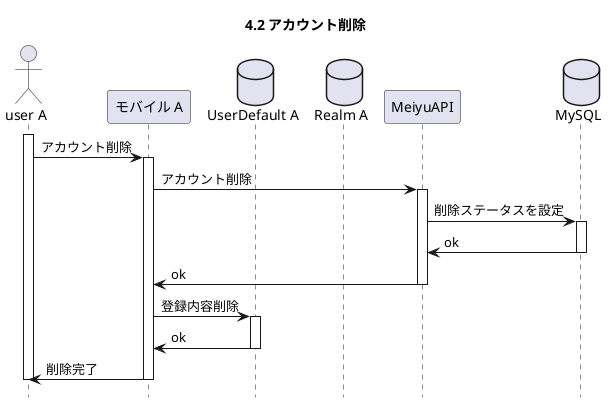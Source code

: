 @startuml
title 4.2 アカウント削除
hide footbox

actor "user A" as user_a
participant "モバイル A" as mobile_a
database "UserDefault A" as user_default_a
database "Realm A" as realm_a
participant "MeiyuAPI" as meiyu_api
database "MySQL" as mysql

activate user_a
user_a -> mobile_a : アカウント削除

activate mobile_a
mobile_a -> meiyu_api : アカウント削除

activate meiyu_api
meiyu_api -> mysql : 削除ステータスを設定

activate mysql
mysql -> meiyu_api : ok

deactivate mysql

meiyu_api -> mobile_a : ok

deactivate meiyu_api

mobile_a -> user_default_a : 登録内容削除

activate user_default_a
user_default_a -> mobile_a : ok

deactivate user_default_a

mobile_a -> user_a : 削除完了

deactivate mobile_a
deactivate user_a

@enduml